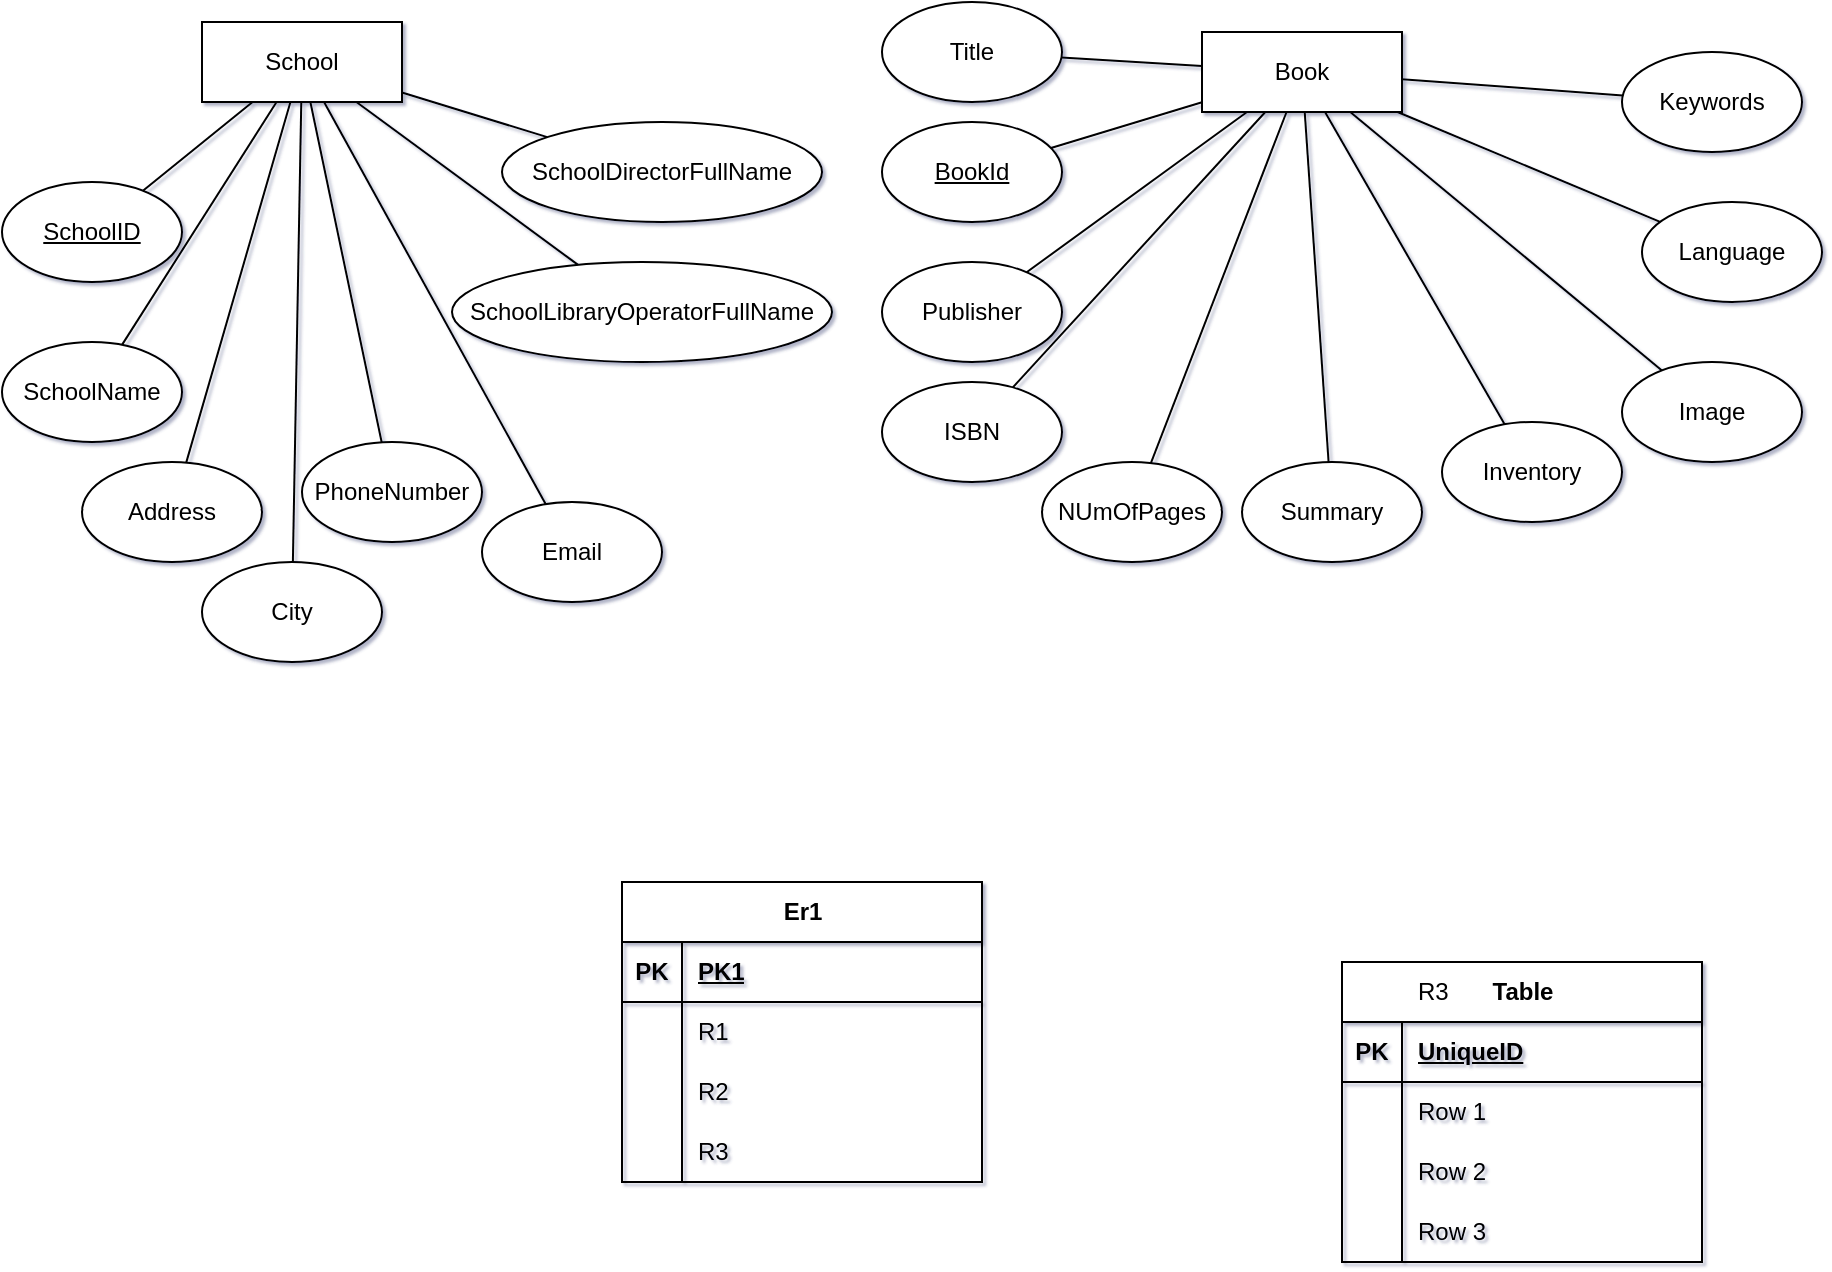 <mxfile version="21.2.4" type="github">
  <diagram id="TjQReHZ39s0CVwHhsI4w" name="Page-1">
    <mxGraphModel dx="1434" dy="786" grid="1" gridSize="10" guides="1" tooltips="1" connect="1" arrows="1" fold="1" page="1" pageScale="1" pageWidth="850" pageHeight="1100" math="0" shadow="1">
      <root>
        <mxCell id="0" />
        <mxCell id="1" parent="0" />
        <mxCell id="C8HElzakdPkImfHIJNlA-6" style="rounded=0;orthogonalLoop=1;jettySize=auto;html=1;endArrow=none;endFill=0;" parent="1" source="C8HElzakdPkImfHIJNlA-1" target="C8HElzakdPkImfHIJNlA-3" edge="1">
          <mxGeometry relative="1" as="geometry" />
        </mxCell>
        <mxCell id="C8HElzakdPkImfHIJNlA-7" style="rounded=0;orthogonalLoop=1;jettySize=auto;html=1;endArrow=none;endFill=0;" parent="1" source="C8HElzakdPkImfHIJNlA-1" target="C8HElzakdPkImfHIJNlA-4" edge="1">
          <mxGeometry relative="1" as="geometry" />
        </mxCell>
        <mxCell id="C8HElzakdPkImfHIJNlA-1" value="School" style="rounded=0;whiteSpace=wrap;html=1;" parent="1" vertex="1">
          <mxGeometry x="150" y="40" width="100" height="40" as="geometry" />
        </mxCell>
        <mxCell id="C8HElzakdPkImfHIJNlA-3" value="&lt;u&gt;SchoolID&lt;/u&gt;" style="ellipse;whiteSpace=wrap;html=1;" parent="1" vertex="1">
          <mxGeometry x="50" y="120" width="90" height="50" as="geometry" />
        </mxCell>
        <mxCell id="C8HElzakdPkImfHIJNlA-4" value="SchoolName" style="ellipse;whiteSpace=wrap;html=1;" parent="1" vertex="1">
          <mxGeometry x="50" y="200" width="90" height="50" as="geometry" />
        </mxCell>
        <mxCell id="C8HElzakdPkImfHIJNlA-8" style="rounded=0;orthogonalLoop=1;jettySize=auto;html=1;endArrow=none;endFill=0;" parent="1" source="C8HElzakdPkImfHIJNlA-5" target="C8HElzakdPkImfHIJNlA-1" edge="1">
          <mxGeometry relative="1" as="geometry" />
        </mxCell>
        <mxCell id="C8HElzakdPkImfHIJNlA-5" value="Address" style="ellipse;whiteSpace=wrap;html=1;" parent="1" vertex="1">
          <mxGeometry x="90" y="260" width="90" height="50" as="geometry" />
        </mxCell>
        <mxCell id="C8HElzakdPkImfHIJNlA-12" style="rounded=0;orthogonalLoop=1;jettySize=auto;html=1;endArrow=none;endFill=0;" parent="1" source="C8HElzakdPkImfHIJNlA-9" target="C8HElzakdPkImfHIJNlA-1" edge="1">
          <mxGeometry relative="1" as="geometry" />
        </mxCell>
        <mxCell id="C8HElzakdPkImfHIJNlA-9" value="City" style="ellipse;whiteSpace=wrap;html=1;" parent="1" vertex="1">
          <mxGeometry x="150" y="310" width="90" height="50" as="geometry" />
        </mxCell>
        <mxCell id="C8HElzakdPkImfHIJNlA-11" style="rounded=0;orthogonalLoop=1;jettySize=auto;html=1;endArrow=none;endFill=0;" parent="1" source="C8HElzakdPkImfHIJNlA-10" target="C8HElzakdPkImfHIJNlA-1" edge="1">
          <mxGeometry relative="1" as="geometry" />
        </mxCell>
        <mxCell id="C8HElzakdPkImfHIJNlA-10" value="PhoneNumber" style="ellipse;whiteSpace=wrap;html=1;strokeColor=default;" parent="1" vertex="1">
          <mxGeometry x="200" y="250" width="90" height="50" as="geometry" />
        </mxCell>
        <mxCell id="C8HElzakdPkImfHIJNlA-16" style="rounded=0;orthogonalLoop=1;jettySize=auto;html=1;endArrow=none;endFill=0;" parent="1" source="C8HElzakdPkImfHIJNlA-13" target="C8HElzakdPkImfHIJNlA-1" edge="1">
          <mxGeometry relative="1" as="geometry" />
        </mxCell>
        <mxCell id="C8HElzakdPkImfHIJNlA-13" value="Email" style="ellipse;whiteSpace=wrap;html=1;" parent="1" vertex="1">
          <mxGeometry x="290" y="280" width="90" height="50" as="geometry" />
        </mxCell>
        <mxCell id="C8HElzakdPkImfHIJNlA-17" style="rounded=0;orthogonalLoop=1;jettySize=auto;html=1;endArrow=none;endFill=0;" parent="1" source="C8HElzakdPkImfHIJNlA-14" target="C8HElzakdPkImfHIJNlA-1" edge="1">
          <mxGeometry relative="1" as="geometry" />
        </mxCell>
        <mxCell id="C8HElzakdPkImfHIJNlA-14" value="SchoolDirectorFullName" style="ellipse;whiteSpace=wrap;html=1;" parent="1" vertex="1">
          <mxGeometry x="300" y="90" width="160" height="50" as="geometry" />
        </mxCell>
        <mxCell id="C8HElzakdPkImfHIJNlA-18" style="rounded=0;orthogonalLoop=1;jettySize=auto;html=1;endArrow=none;endFill=0;" parent="1" source="C8HElzakdPkImfHIJNlA-15" target="C8HElzakdPkImfHIJNlA-1" edge="1">
          <mxGeometry relative="1" as="geometry" />
        </mxCell>
        <mxCell id="C8HElzakdPkImfHIJNlA-15" value="SchoolLibraryOperatorFullName" style="ellipse;whiteSpace=wrap;html=1;" parent="1" vertex="1">
          <mxGeometry x="275" y="160" width="190" height="50" as="geometry" />
        </mxCell>
        <mxCell id="C8HElzakdPkImfHIJNlA-30" style="rounded=0;orthogonalLoop=1;jettySize=auto;html=1;endArrow=none;endFill=0;" parent="1" source="C8HElzakdPkImfHIJNlA-19" target="C8HElzakdPkImfHIJNlA-29" edge="1">
          <mxGeometry relative="1" as="geometry" />
        </mxCell>
        <mxCell id="C8HElzakdPkImfHIJNlA-31" style="rounded=0;orthogonalLoop=1;jettySize=auto;html=1;endArrow=none;endFill=0;" parent="1" source="C8HElzakdPkImfHIJNlA-19" target="C8HElzakdPkImfHIJNlA-28" edge="1">
          <mxGeometry relative="1" as="geometry" />
        </mxCell>
        <mxCell id="C8HElzakdPkImfHIJNlA-32" style="rounded=0;orthogonalLoop=1;jettySize=auto;html=1;endArrow=none;endFill=0;" parent="1" source="C8HElzakdPkImfHIJNlA-19" target="C8HElzakdPkImfHIJNlA-27" edge="1">
          <mxGeometry relative="1" as="geometry" />
        </mxCell>
        <mxCell id="C8HElzakdPkImfHIJNlA-33" style="rounded=0;orthogonalLoop=1;jettySize=auto;html=1;endArrow=none;endFill=0;" parent="1" source="C8HElzakdPkImfHIJNlA-19" target="C8HElzakdPkImfHIJNlA-26" edge="1">
          <mxGeometry relative="1" as="geometry" />
        </mxCell>
        <mxCell id="C8HElzakdPkImfHIJNlA-34" style="rounded=0;orthogonalLoop=1;jettySize=auto;html=1;endArrow=none;endFill=0;" parent="1" source="C8HElzakdPkImfHIJNlA-19" target="C8HElzakdPkImfHIJNlA-25" edge="1">
          <mxGeometry relative="1" as="geometry" />
        </mxCell>
        <mxCell id="C8HElzakdPkImfHIJNlA-35" style="rounded=0;orthogonalLoop=1;jettySize=auto;html=1;endArrow=none;endFill=0;" parent="1" source="C8HElzakdPkImfHIJNlA-19" target="C8HElzakdPkImfHIJNlA-24" edge="1">
          <mxGeometry relative="1" as="geometry" />
        </mxCell>
        <mxCell id="C8HElzakdPkImfHIJNlA-36" style="rounded=0;orthogonalLoop=1;jettySize=auto;html=1;endArrow=none;endFill=0;" parent="1" source="C8HElzakdPkImfHIJNlA-19" target="C8HElzakdPkImfHIJNlA-21" edge="1">
          <mxGeometry relative="1" as="geometry" />
        </mxCell>
        <mxCell id="C8HElzakdPkImfHIJNlA-37" style="rounded=0;orthogonalLoop=1;jettySize=auto;html=1;endArrow=none;endFill=0;" parent="1" source="C8HElzakdPkImfHIJNlA-19" target="C8HElzakdPkImfHIJNlA-20" edge="1">
          <mxGeometry relative="1" as="geometry" />
        </mxCell>
        <mxCell id="C8HElzakdPkImfHIJNlA-38" style="rounded=0;orthogonalLoop=1;jettySize=auto;html=1;endArrow=none;endFill=0;" parent="1" source="C8HElzakdPkImfHIJNlA-19" target="C8HElzakdPkImfHIJNlA-22" edge="1">
          <mxGeometry relative="1" as="geometry" />
        </mxCell>
        <mxCell id="C8HElzakdPkImfHIJNlA-39" style="rounded=0;orthogonalLoop=1;jettySize=auto;html=1;endArrow=none;endFill=0;" parent="1" source="C8HElzakdPkImfHIJNlA-19" target="C8HElzakdPkImfHIJNlA-23" edge="1">
          <mxGeometry relative="1" as="geometry" />
        </mxCell>
        <mxCell id="C8HElzakdPkImfHIJNlA-19" value="Book" style="rounded=0;whiteSpace=wrap;html=1;" parent="1" vertex="1">
          <mxGeometry x="650" y="45" width="100" height="40" as="geometry" />
        </mxCell>
        <mxCell id="C8HElzakdPkImfHIJNlA-20" value="&lt;u&gt;BookId&lt;/u&gt;" style="ellipse;whiteSpace=wrap;html=1;" parent="1" vertex="1">
          <mxGeometry x="490" y="90" width="90" height="50" as="geometry" />
        </mxCell>
        <mxCell id="C8HElzakdPkImfHIJNlA-21" value="Title" style="ellipse;whiteSpace=wrap;html=1;" parent="1" vertex="1">
          <mxGeometry x="490" y="30" width="90" height="50" as="geometry" />
        </mxCell>
        <mxCell id="C8HElzakdPkImfHIJNlA-22" value="Publisher" style="ellipse;whiteSpace=wrap;html=1;" parent="1" vertex="1">
          <mxGeometry x="490" y="160" width="90" height="50" as="geometry" />
        </mxCell>
        <mxCell id="C8HElzakdPkImfHIJNlA-23" value="ISBN" style="ellipse;whiteSpace=wrap;html=1;" parent="1" vertex="1">
          <mxGeometry x="490" y="220" width="90" height="50" as="geometry" />
        </mxCell>
        <mxCell id="C8HElzakdPkImfHIJNlA-24" value="NUmOfPages" style="ellipse;whiteSpace=wrap;html=1;" parent="1" vertex="1">
          <mxGeometry x="570" y="260" width="90" height="50" as="geometry" />
        </mxCell>
        <mxCell id="C8HElzakdPkImfHIJNlA-25" value="Summary" style="ellipse;whiteSpace=wrap;html=1;" parent="1" vertex="1">
          <mxGeometry x="670" y="260" width="90" height="50" as="geometry" />
        </mxCell>
        <mxCell id="C8HElzakdPkImfHIJNlA-26" value="Inventory" style="ellipse;whiteSpace=wrap;html=1;" parent="1" vertex="1">
          <mxGeometry x="770" y="240" width="90" height="50" as="geometry" />
        </mxCell>
        <mxCell id="C8HElzakdPkImfHIJNlA-27" value="Image" style="ellipse;whiteSpace=wrap;html=1;" parent="1" vertex="1">
          <mxGeometry x="860" y="210" width="90" height="50" as="geometry" />
        </mxCell>
        <mxCell id="C8HElzakdPkImfHIJNlA-28" value="Language" style="ellipse;whiteSpace=wrap;html=1;" parent="1" vertex="1">
          <mxGeometry x="870" y="130" width="90" height="50" as="geometry" />
        </mxCell>
        <mxCell id="C8HElzakdPkImfHIJNlA-29" value="Keywords" style="ellipse;whiteSpace=wrap;html=1;" parent="1" vertex="1">
          <mxGeometry x="860" y="55" width="90" height="50" as="geometry" />
        </mxCell>
        <mxCell id="29C9kS-lq94fexM7dZPY-1" value="Er1" style="shape=table;startSize=30;container=1;collapsible=1;childLayout=tableLayout;fixedRows=1;rowLines=0;fontStyle=1;align=center;resizeLast=1;html=1;" vertex="1" parent="1">
          <mxGeometry x="360" y="470" width="180" height="150" as="geometry" />
        </mxCell>
        <mxCell id="29C9kS-lq94fexM7dZPY-2" value="" style="shape=tableRow;horizontal=0;startSize=0;swimlaneHead=0;swimlaneBody=0;fillColor=none;collapsible=0;dropTarget=0;points=[[0,0.5],[1,0.5]];portConstraint=eastwest;top=0;left=0;right=0;bottom=1;" vertex="1" parent="29C9kS-lq94fexM7dZPY-1">
          <mxGeometry y="30" width="180" height="30" as="geometry" />
        </mxCell>
        <mxCell id="29C9kS-lq94fexM7dZPY-3" value="PK" style="shape=partialRectangle;connectable=0;fillColor=none;top=0;left=0;bottom=0;right=0;fontStyle=1;overflow=hidden;whiteSpace=wrap;html=1;" vertex="1" parent="29C9kS-lq94fexM7dZPY-2">
          <mxGeometry width="30" height="30" as="geometry">
            <mxRectangle width="30" height="30" as="alternateBounds" />
          </mxGeometry>
        </mxCell>
        <mxCell id="29C9kS-lq94fexM7dZPY-4" value="PK1" style="shape=partialRectangle;connectable=0;fillColor=none;top=0;left=0;bottom=0;right=0;align=left;spacingLeft=6;fontStyle=5;overflow=hidden;whiteSpace=wrap;html=1;" vertex="1" parent="29C9kS-lq94fexM7dZPY-2">
          <mxGeometry x="30" width="150" height="30" as="geometry">
            <mxRectangle width="150" height="30" as="alternateBounds" />
          </mxGeometry>
        </mxCell>
        <mxCell id="29C9kS-lq94fexM7dZPY-5" value="" style="shape=tableRow;horizontal=0;startSize=0;swimlaneHead=0;swimlaneBody=0;fillColor=none;collapsible=0;dropTarget=0;points=[[0,0.5],[1,0.5]];portConstraint=eastwest;top=0;left=0;right=0;bottom=0;" vertex="1" parent="29C9kS-lq94fexM7dZPY-1">
          <mxGeometry y="60" width="180" height="30" as="geometry" />
        </mxCell>
        <mxCell id="29C9kS-lq94fexM7dZPY-6" value="" style="shape=partialRectangle;connectable=0;fillColor=none;top=0;left=0;bottom=0;right=0;editable=1;overflow=hidden;whiteSpace=wrap;html=1;" vertex="1" parent="29C9kS-lq94fexM7dZPY-5">
          <mxGeometry width="30" height="30" as="geometry">
            <mxRectangle width="30" height="30" as="alternateBounds" />
          </mxGeometry>
        </mxCell>
        <mxCell id="29C9kS-lq94fexM7dZPY-7" value="R1" style="shape=partialRectangle;connectable=0;fillColor=none;top=0;left=0;bottom=0;right=0;align=left;spacingLeft=6;overflow=hidden;whiteSpace=wrap;html=1;" vertex="1" parent="29C9kS-lq94fexM7dZPY-5">
          <mxGeometry x="30" width="150" height="30" as="geometry">
            <mxRectangle width="150" height="30" as="alternateBounds" />
          </mxGeometry>
        </mxCell>
        <mxCell id="29C9kS-lq94fexM7dZPY-8" value="" style="shape=tableRow;horizontal=0;startSize=0;swimlaneHead=0;swimlaneBody=0;fillColor=none;collapsible=0;dropTarget=0;points=[[0,0.5],[1,0.5]];portConstraint=eastwest;top=0;left=0;right=0;bottom=0;" vertex="1" parent="29C9kS-lq94fexM7dZPY-1">
          <mxGeometry y="90" width="180" height="30" as="geometry" />
        </mxCell>
        <mxCell id="29C9kS-lq94fexM7dZPY-9" value="" style="shape=partialRectangle;connectable=0;fillColor=none;top=0;left=0;bottom=0;right=0;editable=1;overflow=hidden;whiteSpace=wrap;html=1;" vertex="1" parent="29C9kS-lq94fexM7dZPY-8">
          <mxGeometry width="30" height="30" as="geometry">
            <mxRectangle width="30" height="30" as="alternateBounds" />
          </mxGeometry>
        </mxCell>
        <mxCell id="29C9kS-lq94fexM7dZPY-10" value="R2" style="shape=partialRectangle;connectable=0;fillColor=none;top=0;left=0;bottom=0;right=0;align=left;spacingLeft=6;overflow=hidden;whiteSpace=wrap;html=1;" vertex="1" parent="29C9kS-lq94fexM7dZPY-8">
          <mxGeometry x="30" width="150" height="30" as="geometry">
            <mxRectangle width="150" height="30" as="alternateBounds" />
          </mxGeometry>
        </mxCell>
        <mxCell id="29C9kS-lq94fexM7dZPY-11" value="" style="shape=tableRow;horizontal=0;startSize=0;swimlaneHead=0;swimlaneBody=0;fillColor=none;collapsible=0;dropTarget=0;points=[[0,0.5],[1,0.5]];portConstraint=eastwest;top=0;left=0;right=0;bottom=0;" vertex="1" parent="29C9kS-lq94fexM7dZPY-1">
          <mxGeometry y="120" width="180" height="30" as="geometry" />
        </mxCell>
        <mxCell id="29C9kS-lq94fexM7dZPY-12" value="" style="shape=partialRectangle;connectable=0;fillColor=none;top=0;left=0;bottom=0;right=0;editable=1;overflow=hidden;whiteSpace=wrap;html=1;" vertex="1" parent="29C9kS-lq94fexM7dZPY-11">
          <mxGeometry width="30" height="30" as="geometry">
            <mxRectangle width="30" height="30" as="alternateBounds" />
          </mxGeometry>
        </mxCell>
        <mxCell id="29C9kS-lq94fexM7dZPY-13" value="R3" style="shape=partialRectangle;connectable=0;fillColor=none;top=0;left=0;bottom=0;right=0;align=left;spacingLeft=6;overflow=hidden;whiteSpace=wrap;html=1;" vertex="1" parent="29C9kS-lq94fexM7dZPY-11">
          <mxGeometry x="30" width="150" height="30" as="geometry">
            <mxRectangle width="150" height="30" as="alternateBounds" />
          </mxGeometry>
        </mxCell>
        <mxCell id="29C9kS-lq94fexM7dZPY-27" value="" style="shape=tableRow;horizontal=0;startSize=0;swimlaneHead=0;swimlaneBody=0;fillColor=none;collapsible=0;dropTarget=0;points=[[0,0.5],[1,0.5]];portConstraint=eastwest;top=0;left=0;right=0;bottom=0;" vertex="1" parent="29C9kS-lq94fexM7dZPY-1">
          <mxGeometry y="120" width="180" height="30" as="geometry" />
        </mxCell>
        <mxCell id="29C9kS-lq94fexM7dZPY-28" value="" style="shape=partialRectangle;connectable=0;fillColor=none;top=0;left=0;bottom=0;right=0;editable=1;overflow=hidden;whiteSpace=wrap;html=1;" vertex="1" parent="29C9kS-lq94fexM7dZPY-11">
          <mxGeometry width="30" height="30" as="geometry">
            <mxRectangle width="30" height="30" as="alternateBounds" />
          </mxGeometry>
        </mxCell>
        <mxCell id="29C9kS-lq94fexM7dZPY-29" value="R3" style="shape=partialRectangle;connectable=0;fillColor=none;top=0;left=0;bottom=0;right=0;align=left;spacingLeft=6;overflow=hidden;whiteSpace=wrap;html=1;" vertex="1" parent="29C9kS-lq94fexM7dZPY-14">
          <mxGeometry x="30" width="150" height="30" as="geometry">
            <mxRectangle width="150" height="30" as="alternateBounds" />
          </mxGeometry>
        </mxCell>
        <mxCell id="29C9kS-lq94fexM7dZPY-14" value="Table" style="shape=table;startSize=30;container=1;collapsible=1;childLayout=tableLayout;fixedRows=1;rowLines=0;fontStyle=1;align=center;resizeLast=1;html=1;" vertex="1" parent="1">
          <mxGeometry x="720" y="510" width="180" height="150" as="geometry" />
        </mxCell>
        <mxCell id="29C9kS-lq94fexM7dZPY-15" value="" style="shape=tableRow;horizontal=0;startSize=0;swimlaneHead=0;swimlaneBody=0;fillColor=none;collapsible=0;dropTarget=0;points=[[0,0.5],[1,0.5]];portConstraint=eastwest;top=0;left=0;right=0;bottom=1;" vertex="1" parent="29C9kS-lq94fexM7dZPY-14">
          <mxGeometry y="30" width="180" height="30" as="geometry" />
        </mxCell>
        <mxCell id="29C9kS-lq94fexM7dZPY-16" value="PK" style="shape=partialRectangle;connectable=0;fillColor=none;top=0;left=0;bottom=0;right=0;fontStyle=1;overflow=hidden;whiteSpace=wrap;html=1;" vertex="1" parent="29C9kS-lq94fexM7dZPY-15">
          <mxGeometry width="30" height="30" as="geometry">
            <mxRectangle width="30" height="30" as="alternateBounds" />
          </mxGeometry>
        </mxCell>
        <mxCell id="29C9kS-lq94fexM7dZPY-17" value="UniqueID" style="shape=partialRectangle;connectable=0;fillColor=none;top=0;left=0;bottom=0;right=0;align=left;spacingLeft=6;fontStyle=5;overflow=hidden;whiteSpace=wrap;html=1;" vertex="1" parent="29C9kS-lq94fexM7dZPY-15">
          <mxGeometry x="30" width="150" height="30" as="geometry">
            <mxRectangle width="150" height="30" as="alternateBounds" />
          </mxGeometry>
        </mxCell>
        <mxCell id="29C9kS-lq94fexM7dZPY-18" value="" style="shape=tableRow;horizontal=0;startSize=0;swimlaneHead=0;swimlaneBody=0;fillColor=none;collapsible=0;dropTarget=0;points=[[0,0.5],[1,0.5]];portConstraint=eastwest;top=0;left=0;right=0;bottom=0;" vertex="1" parent="29C9kS-lq94fexM7dZPY-14">
          <mxGeometry y="60" width="180" height="30" as="geometry" />
        </mxCell>
        <mxCell id="29C9kS-lq94fexM7dZPY-19" value="" style="shape=partialRectangle;connectable=0;fillColor=none;top=0;left=0;bottom=0;right=0;editable=1;overflow=hidden;whiteSpace=wrap;html=1;" vertex="1" parent="29C9kS-lq94fexM7dZPY-18">
          <mxGeometry width="30" height="30" as="geometry">
            <mxRectangle width="30" height="30" as="alternateBounds" />
          </mxGeometry>
        </mxCell>
        <mxCell id="29C9kS-lq94fexM7dZPY-20" value="Row 1" style="shape=partialRectangle;connectable=0;fillColor=none;top=0;left=0;bottom=0;right=0;align=left;spacingLeft=6;overflow=hidden;whiteSpace=wrap;html=1;" vertex="1" parent="29C9kS-lq94fexM7dZPY-18">
          <mxGeometry x="30" width="150" height="30" as="geometry">
            <mxRectangle width="150" height="30" as="alternateBounds" />
          </mxGeometry>
        </mxCell>
        <mxCell id="29C9kS-lq94fexM7dZPY-21" value="" style="shape=tableRow;horizontal=0;startSize=0;swimlaneHead=0;swimlaneBody=0;fillColor=none;collapsible=0;dropTarget=0;points=[[0,0.5],[1,0.5]];portConstraint=eastwest;top=0;left=0;right=0;bottom=0;" vertex="1" parent="29C9kS-lq94fexM7dZPY-14">
          <mxGeometry y="90" width="180" height="30" as="geometry" />
        </mxCell>
        <mxCell id="29C9kS-lq94fexM7dZPY-22" value="" style="shape=partialRectangle;connectable=0;fillColor=none;top=0;left=0;bottom=0;right=0;editable=1;overflow=hidden;whiteSpace=wrap;html=1;" vertex="1" parent="29C9kS-lq94fexM7dZPY-21">
          <mxGeometry width="30" height="30" as="geometry">
            <mxRectangle width="30" height="30" as="alternateBounds" />
          </mxGeometry>
        </mxCell>
        <mxCell id="29C9kS-lq94fexM7dZPY-23" value="Row 2" style="shape=partialRectangle;connectable=0;fillColor=none;top=0;left=0;bottom=0;right=0;align=left;spacingLeft=6;overflow=hidden;whiteSpace=wrap;html=1;" vertex="1" parent="29C9kS-lq94fexM7dZPY-21">
          <mxGeometry x="30" width="150" height="30" as="geometry">
            <mxRectangle width="150" height="30" as="alternateBounds" />
          </mxGeometry>
        </mxCell>
        <mxCell id="29C9kS-lq94fexM7dZPY-24" value="" style="shape=tableRow;horizontal=0;startSize=0;swimlaneHead=0;swimlaneBody=0;fillColor=none;collapsible=0;dropTarget=0;points=[[0,0.5],[1,0.5]];portConstraint=eastwest;top=0;left=0;right=0;bottom=0;" vertex="1" parent="29C9kS-lq94fexM7dZPY-14">
          <mxGeometry y="120" width="180" height="30" as="geometry" />
        </mxCell>
        <mxCell id="29C9kS-lq94fexM7dZPY-25" value="" style="shape=partialRectangle;connectable=0;fillColor=none;top=0;left=0;bottom=0;right=0;editable=1;overflow=hidden;whiteSpace=wrap;html=1;" vertex="1" parent="29C9kS-lq94fexM7dZPY-24">
          <mxGeometry width="30" height="30" as="geometry">
            <mxRectangle width="30" height="30" as="alternateBounds" />
          </mxGeometry>
        </mxCell>
        <mxCell id="29C9kS-lq94fexM7dZPY-26" value="Row 3" style="shape=partialRectangle;connectable=0;fillColor=none;top=0;left=0;bottom=0;right=0;align=left;spacingLeft=6;overflow=hidden;whiteSpace=wrap;html=1;" vertex="1" parent="29C9kS-lq94fexM7dZPY-24">
          <mxGeometry x="30" width="150" height="30" as="geometry">
            <mxRectangle width="150" height="30" as="alternateBounds" />
          </mxGeometry>
        </mxCell>
      </root>
    </mxGraphModel>
  </diagram>
</mxfile>
